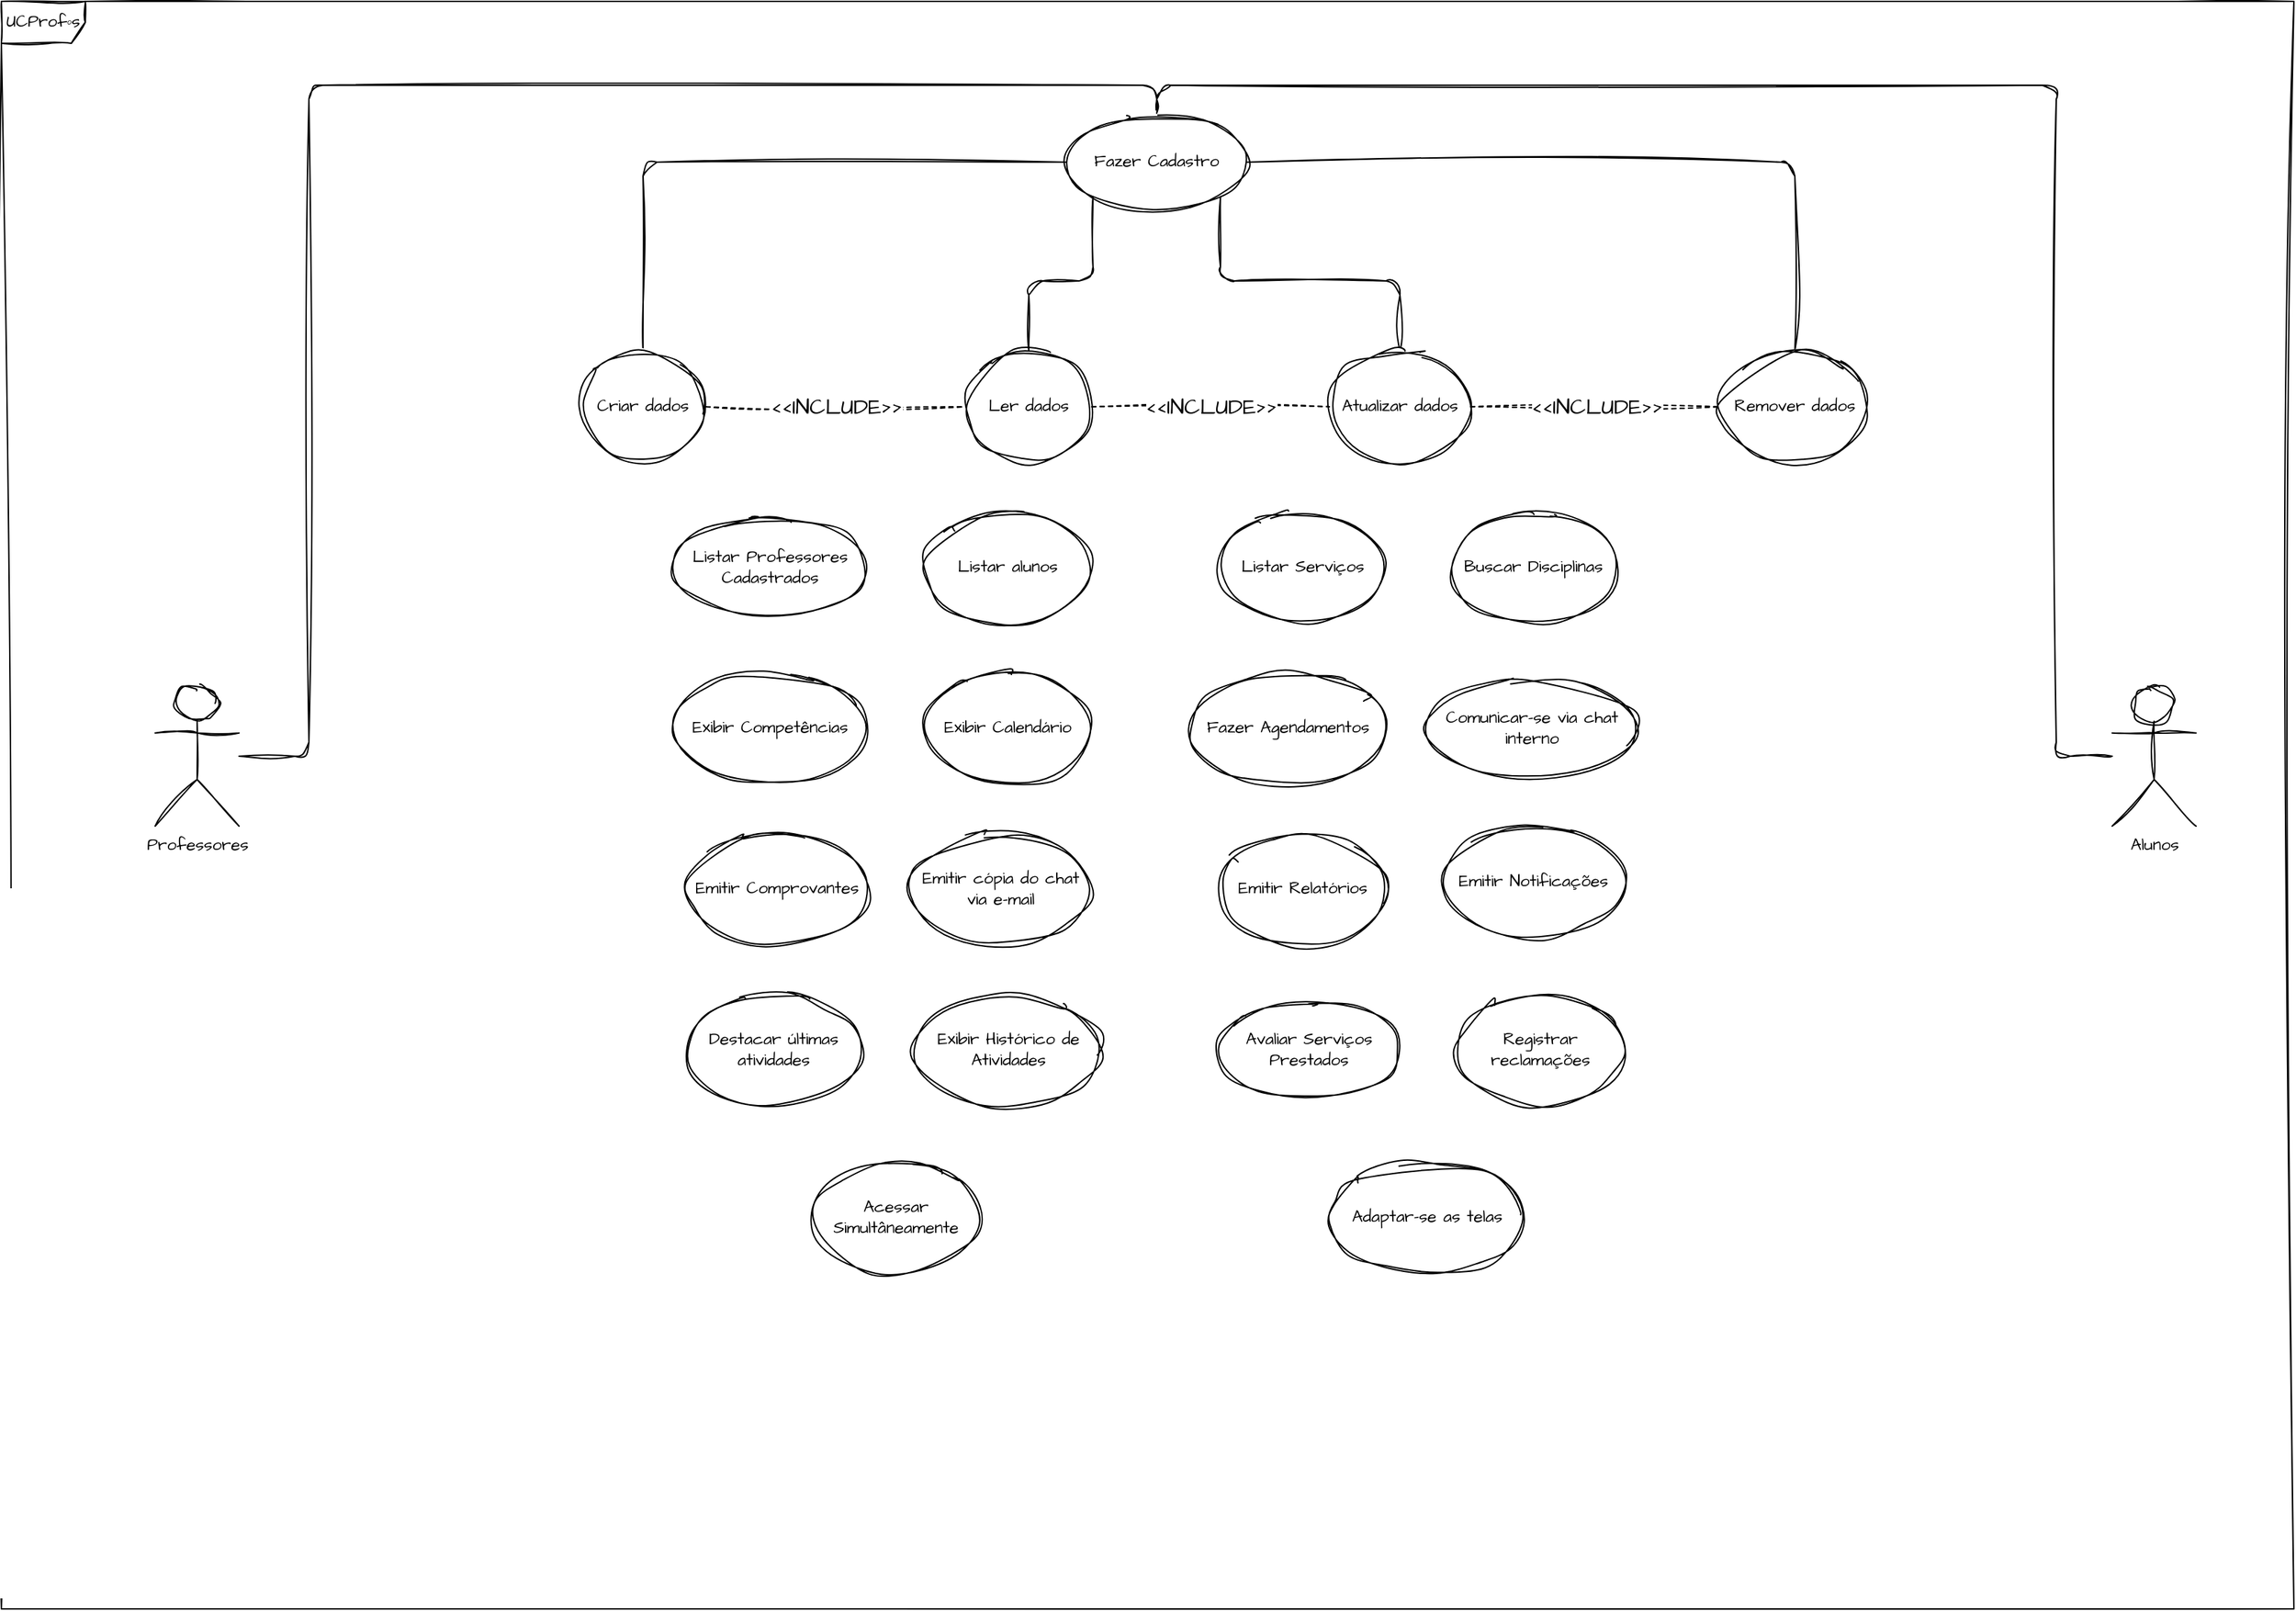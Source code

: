 <mxfile version="21.2.7" type="github">
  <diagram name="Página-1" id="oaLF5jLpRGnT7tSJAdiF">
    <mxGraphModel dx="1173" dy="645" grid="1" gridSize="10" guides="1" tooltips="1" connect="1" arrows="1" fold="1" page="1" pageScale="1" pageWidth="827" pageHeight="1169" math="0" shadow="0">
      <root>
        <mxCell id="0" />
        <mxCell id="1" parent="0" />
        <mxCell id="wbWdzYsicA0NpR2OB0Uz-14" value="UCProfºs" style="shape=umlFrame;whiteSpace=wrap;html=1;pointerEvents=0;rounded=1;sketch=1;curveFitting=1;jiggle=2;fontFamily=Architects Daughter;fontSource=https%3A%2F%2Ffonts.googleapis.com%2Fcss%3Ffamily%3DArchitects%2BDaughter;movable=1;resizable=1;rotatable=1;deletable=1;editable=1;locked=0;connectable=1;" parent="1" vertex="1">
          <mxGeometry width="1640" height="1150" as="geometry" />
        </mxCell>
        <mxCell id="wbWdzYsicA0NpR2OB0Uz-7" value="Professores" style="shape=umlActor;verticalLabelPosition=bottom;verticalAlign=top;html=1;outlineConnect=0;fontFamily=Architects Daughter;rounded=1;sketch=1;curveFitting=1;jiggle=2;fontSource=https%3A%2F%2Ffonts.googleapis.com%2Fcss%3Ffamily%3DArchitects%2BDaughter;" parent="1" vertex="1">
          <mxGeometry x="110" y="490" width="60" height="100" as="geometry" />
        </mxCell>
        <mxCell id="IsBCzvGh0QWUTwvGIreg-42" style="edgeStyle=orthogonalEdgeStyle;rounded=1;orthogonalLoop=1;jettySize=auto;html=1;entryX=0.5;entryY=0;entryDx=0;entryDy=0;endArrow=none;endFill=0;sketch=1;curveFitting=1;jiggle=2;" edge="1" parent="1" source="wbWdzYsicA0NpR2OB0Uz-8" target="nF1NzAfB5qry7xLQjHOA-1">
          <mxGeometry relative="1" as="geometry">
            <Array as="points">
              <mxPoint x="1470" y="540" />
              <mxPoint x="1470" y="60" />
              <mxPoint x="827" y="60" />
            </Array>
          </mxGeometry>
        </mxCell>
        <mxCell id="nF1NzAfB5qry7xLQjHOA-1" value="Fazer Cadastro" style="ellipse;whiteSpace=wrap;html=1;fontFamily=Architects Daughter;rounded=1;sketch=1;curveFitting=1;jiggle=2;fontSource=https%3A%2F%2Ffonts.googleapis.com%2Fcss%3Ffamily%3DArchitects%2BDaughter;" parent="1" vertex="1">
          <mxGeometry x="762" y="80" width="129" height="70" as="geometry" />
        </mxCell>
        <mxCell id="nF1NzAfB5qry7xLQjHOA-2" value="Listar Professores Cadastrados" style="ellipse;whiteSpace=wrap;html=1;fontFamily=Architects Daughter;rounded=1;sketch=1;curveFitting=1;jiggle=2;fontSource=https%3A%2F%2Ffonts.googleapis.com%2Fcss%3Ffamily%3DArchitects%2BDaughter;" parent="1" vertex="1">
          <mxGeometry x="480" y="370" width="140" height="70" as="geometry" />
        </mxCell>
        <mxCell id="nF1NzAfB5qry7xLQjHOA-3" value="Avaliar Serviços Prestados" style="ellipse;whiteSpace=wrap;html=1;fontFamily=Architects Daughter;rounded=1;sketch=1;curveFitting=1;jiggle=2;fontSource=https%3A%2F%2Ffonts.googleapis.com%2Fcss%3Ffamily%3DArchitects%2BDaughter;" parent="1" vertex="1">
          <mxGeometry x="870" y="715" width="131" height="70" as="geometry" />
        </mxCell>
        <mxCell id="nF1NzAfB5qry7xLQjHOA-4" value="Comunicar-se via chat interno" style="ellipse;whiteSpace=wrap;html=1;fontFamily=Architects Daughter;rounded=1;sketch=1;curveFitting=1;jiggle=2;fontSource=https%3A%2F%2Ffonts.googleapis.com%2Fcss%3Ffamily%3DArchitects%2BDaughter;" parent="1" vertex="1">
          <mxGeometry x="1020" y="485" width="150" height="70" as="geometry" />
        </mxCell>
        <mxCell id="IsBCzvGh0QWUTwvGIreg-1" value="Exibir Calendário" style="ellipse;whiteSpace=wrap;html=1;fontFamily=Architects Daughter;rounded=1;sketch=1;curveFitting=1;jiggle=2;fontSource=https%3A%2F%2Ffonts.googleapis.com%2Fcss%3Ffamily%3DArchitects%2BDaughter;" vertex="1" parent="1">
          <mxGeometry x="660" y="480" width="120" height="80" as="geometry" />
        </mxCell>
        <mxCell id="IsBCzvGh0QWUTwvGIreg-3" value="Exibir Competências" style="ellipse;whiteSpace=wrap;html=1;fontFamily=Architects Daughter;rounded=1;sketch=1;curveFitting=1;jiggle=2;fontSource=https%3A%2F%2Ffonts.googleapis.com%2Fcss%3Ffamily%3DArchitects%2BDaughter;" vertex="1" parent="1">
          <mxGeometry x="480" y="480" width="140" height="80" as="geometry" />
        </mxCell>
        <mxCell id="IsBCzvGh0QWUTwvGIreg-6" value="Emitir Relatórios" style="ellipse;whiteSpace=wrap;html=1;fontFamily=Architects Daughter;rounded=1;sketch=1;curveFitting=1;jiggle=2;fontSource=https%3A%2F%2Ffonts.googleapis.com%2Fcss%3Ffamily%3DArchitects%2BDaughter;" vertex="1" parent="1">
          <mxGeometry x="871" y="595" width="120" height="80" as="geometry" />
        </mxCell>
        <mxCell id="IsBCzvGh0QWUTwvGIreg-7" value="Fazer Agendamentos" style="ellipse;whiteSpace=wrap;html=1;fontFamily=Architects Daughter;rounded=1;sketch=1;curveFitting=1;jiggle=2;fontSource=https%3A%2F%2Ffonts.googleapis.com%2Fcss%3Ffamily%3DArchitects%2BDaughter;" vertex="1" parent="1">
          <mxGeometry x="850" y="480" width="141" height="80" as="geometry" />
        </mxCell>
        <mxCell id="IsBCzvGh0QWUTwvGIreg-8" value="Listar Serviços" style="ellipse;whiteSpace=wrap;html=1;fontFamily=Architects Daughter;rounded=1;sketch=1;curveFitting=1;jiggle=2;fontSource=https%3A%2F%2Ffonts.googleapis.com%2Fcss%3Ffamily%3DArchitects%2BDaughter;" vertex="1" parent="1">
          <mxGeometry x="871" y="365" width="120" height="80" as="geometry" />
        </mxCell>
        <mxCell id="IsBCzvGh0QWUTwvGIreg-9" value="Emitir Comprovantes" style="ellipse;whiteSpace=wrap;html=1;fontFamily=Architects Daughter;rounded=1;sketch=1;curveFitting=1;jiggle=2;fontSource=https%3A%2F%2Ffonts.googleapis.com%2Fcss%3Ffamily%3DArchitects%2BDaughter;" vertex="1" parent="1">
          <mxGeometry x="490" y="595" width="130" height="80" as="geometry" />
        </mxCell>
        <mxCell id="IsBCzvGh0QWUTwvGIreg-10" value="Buscar Disciplinas" style="ellipse;whiteSpace=wrap;html=1;fontFamily=Architects Daughter;rounded=1;sketch=1;curveFitting=1;jiggle=2;fontSource=https%3A%2F%2Ffonts.googleapis.com%2Fcss%3Ffamily%3DArchitects%2BDaughter;" vertex="1" parent="1">
          <mxGeometry x="1036" y="365" width="120" height="80" as="geometry" />
        </mxCell>
        <mxCell id="IsBCzvGh0QWUTwvGIreg-11" value="Emitir Notificações" style="ellipse;whiteSpace=wrap;html=1;fontFamily=Architects Daughter;rounded=1;sketch=1;curveFitting=1;jiggle=2;fontSource=https%3A%2F%2Ffonts.googleapis.com%2Fcss%3Ffamily%3DArchitects%2BDaughter;" vertex="1" parent="1">
          <mxGeometry x="1030" y="590" width="132" height="80" as="geometry" />
        </mxCell>
        <mxCell id="IsBCzvGh0QWUTwvGIreg-12" value="Exibir Histórico de Atividades" style="ellipse;whiteSpace=wrap;html=1;fontFamily=Architects Daughter;rounded=1;sketch=1;curveFitting=1;jiggle=2;fontSource=https%3A%2F%2Ffonts.googleapis.com%2Fcss%3Ffamily%3DArchitects%2BDaughter;" vertex="1" parent="1">
          <mxGeometry x="652.75" y="710" width="134.5" height="80" as="geometry" />
        </mxCell>
        <mxCell id="IsBCzvGh0QWUTwvGIreg-13" value="Acessar Simultâneamente" style="ellipse;whiteSpace=wrap;html=1;fontFamily=Architects Daughter;rounded=1;sketch=1;curveFitting=1;jiggle=2;fontSource=https%3A%2F%2Ffonts.googleapis.com%2Fcss%3Ffamily%3DArchitects%2BDaughter;" vertex="1" parent="1">
          <mxGeometry x="580" y="830" width="120" height="80" as="geometry" />
        </mxCell>
        <mxCell id="IsBCzvGh0QWUTwvGIreg-14" value="Adaptar-se as telas" style="ellipse;whiteSpace=wrap;html=1;fontFamily=Architects Daughter;rounded=1;sketch=1;curveFitting=1;jiggle=2;fontSource=https%3A%2F%2Ffonts.googleapis.com%2Fcss%3Ffamily%3DArchitects%2BDaughter;" vertex="1" parent="1">
          <mxGeometry x="950" y="830" width="140" height="80" as="geometry" />
        </mxCell>
        <mxCell id="IsBCzvGh0QWUTwvGIreg-15" value="Listar alunos" style="ellipse;whiteSpace=wrap;html=1;fontFamily=Architects Daughter;rounded=1;sketch=1;curveFitting=1;jiggle=2;fontSource=https%3A%2F%2Ffonts.googleapis.com%2Fcss%3Ffamily%3DArchitects%2BDaughter;" vertex="1" parent="1">
          <mxGeometry x="660" y="365" width="120" height="80" as="geometry" />
        </mxCell>
        <mxCell id="IsBCzvGh0QWUTwvGIreg-16" value="Registrar reclamações" style="ellipse;whiteSpace=wrap;html=1;fontFamily=Architects Daughter;rounded=1;sketch=1;curveFitting=1;jiggle=2;fontSource=https%3A%2F%2Ffonts.googleapis.com%2Fcss%3Ffamily%3DArchitects%2BDaughter;" vertex="1" parent="1">
          <mxGeometry x="1040" y="710" width="122" height="80" as="geometry" />
        </mxCell>
        <mxCell id="IsBCzvGh0QWUTwvGIreg-17" value="Destacar últimas atividades" style="ellipse;whiteSpace=wrap;html=1;fontFamily=Architects Daughter;rounded=1;sketch=1;curveFitting=1;jiggle=2;fontSource=https%3A%2F%2Ffonts.googleapis.com%2Fcss%3Ffamily%3DArchitects%2BDaughter;" vertex="1" parent="1">
          <mxGeometry x="490" y="710" width="125" height="80" as="geometry" />
        </mxCell>
        <mxCell id="IsBCzvGh0QWUTwvGIreg-18" value="Emitir cópia do chat via e-mail" style="ellipse;whiteSpace=wrap;html=1;fontFamily=Architects Daughter;rounded=1;sketch=1;curveFitting=1;jiggle=2;fontSource=https%3A%2F%2Ffonts.googleapis.com%2Fcss%3Ffamily%3DArchitects%2BDaughter;" vertex="1" parent="1">
          <mxGeometry x="650" y="595" width="130" height="80" as="geometry" />
        </mxCell>
        <mxCell id="IsBCzvGh0QWUTwvGIreg-33" style="edgeStyle=orthogonalEdgeStyle;rounded=1;orthogonalLoop=1;jettySize=auto;html=1;entryX=0;entryY=1;entryDx=0;entryDy=0;endArrow=none;endFill=0;sketch=1;curveFitting=1;jiggle=2;" edge="1" parent="1" source="IsBCzvGh0QWUTwvGIreg-19" target="nF1NzAfB5qry7xLQjHOA-1">
          <mxGeometry relative="1" as="geometry" />
        </mxCell>
        <mxCell id="IsBCzvGh0QWUTwvGIreg-19" value="Ler dados" style="ellipse;whiteSpace=wrap;html=1;fontFamily=Architects Daughter;rounded=1;sketch=1;curveFitting=1;jiggle=2;fontSource=https%3A%2F%2Ffonts.googleapis.com%2Fcss%3Ffamily%3DArchitects%2BDaughter;" vertex="1" parent="1">
          <mxGeometry x="690" y="250" width="90" height="80" as="geometry" />
        </mxCell>
        <mxCell id="IsBCzvGh0QWUTwvGIreg-34" style="edgeStyle=orthogonalEdgeStyle;rounded=1;orthogonalLoop=1;jettySize=auto;html=1;exitX=0.5;exitY=0;exitDx=0;exitDy=0;entryX=1;entryY=1;entryDx=0;entryDy=0;endArrow=none;endFill=0;sketch=1;curveFitting=1;jiggle=2;" edge="1" parent="1" source="IsBCzvGh0QWUTwvGIreg-20" target="nF1NzAfB5qry7xLQjHOA-1">
          <mxGeometry relative="1" as="geometry" />
        </mxCell>
        <mxCell id="IsBCzvGh0QWUTwvGIreg-20" value="Atualizar dados" style="ellipse;whiteSpace=wrap;html=1;fontFamily=Architects Daughter;rounded=1;sketch=1;curveFitting=1;jiggle=2;fontSource=https%3A%2F%2Ffonts.googleapis.com%2Fcss%3Ffamily%3DArchitects%2BDaughter;" vertex="1" parent="1">
          <mxGeometry x="950" y="250" width="101" height="80" as="geometry" />
        </mxCell>
        <mxCell id="IsBCzvGh0QWUTwvGIreg-35" style="edgeStyle=orthogonalEdgeStyle;rounded=1;orthogonalLoop=1;jettySize=auto;html=1;exitX=0.5;exitY=0;exitDx=0;exitDy=0;entryX=1;entryY=0.5;entryDx=0;entryDy=0;endArrow=none;endFill=0;sketch=1;curveFitting=1;jiggle=2;" edge="1" parent="1" source="IsBCzvGh0QWUTwvGIreg-21" target="nF1NzAfB5qry7xLQjHOA-1">
          <mxGeometry relative="1" as="geometry" />
        </mxCell>
        <mxCell id="IsBCzvGh0QWUTwvGIreg-21" value="Remover dados" style="ellipse;whiteSpace=wrap;html=1;fontFamily=Architects Daughter;rounded=1;sketch=1;curveFitting=1;jiggle=2;fontSource=https%3A%2F%2Ffonts.googleapis.com%2Fcss%3Ffamily%3DArchitects%2BDaughter;" vertex="1" parent="1">
          <mxGeometry x="1230" y="250" width="106" height="80" as="geometry" />
        </mxCell>
        <mxCell id="IsBCzvGh0QWUTwvGIreg-38" style="edgeStyle=orthogonalEdgeStyle;rounded=1;orthogonalLoop=1;jettySize=auto;html=1;exitX=0.5;exitY=0;exitDx=0;exitDy=0;entryX=0;entryY=0.5;entryDx=0;entryDy=0;endArrow=none;endFill=0;sketch=1;curveFitting=1;jiggle=2;" edge="1" parent="1" source="IsBCzvGh0QWUTwvGIreg-22" target="nF1NzAfB5qry7xLQjHOA-1">
          <mxGeometry relative="1" as="geometry" />
        </mxCell>
        <mxCell id="IsBCzvGh0QWUTwvGIreg-22" value="Criar dados" style="ellipse;whiteSpace=wrap;html=1;fontFamily=Architects Daughter;rounded=1;sketch=1;curveFitting=1;jiggle=2;fontSource=https%3A%2F%2Ffonts.googleapis.com%2Fcss%3Ffamily%3DArchitects%2BDaughter;" vertex="1" parent="1">
          <mxGeometry x="414" y="250" width="90" height="80" as="geometry" />
        </mxCell>
        <mxCell id="IsBCzvGh0QWUTwvGIreg-43" value="" style="edgeStyle=orthogonalEdgeStyle;rounded=1;orthogonalLoop=1;jettySize=auto;html=1;entryX=0.5;entryY=0;entryDx=0;entryDy=0;endArrow=none;endFill=0;sketch=1;curveFitting=1;jiggle=2;" edge="1" parent="1" source="wbWdzYsicA0NpR2OB0Uz-7" target="nF1NzAfB5qry7xLQjHOA-1">
          <mxGeometry relative="1" as="geometry">
            <mxPoint x="170" y="540" as="sourcePoint" />
            <mxPoint x="827" y="80" as="targetPoint" />
            <Array as="points">
              <mxPoint x="220" y="540" />
              <mxPoint x="220" y="60" />
              <mxPoint x="827" y="60" />
            </Array>
          </mxGeometry>
        </mxCell>
        <mxCell id="wbWdzYsicA0NpR2OB0Uz-8" value="Alunos" style="shape=umlActor;verticalLabelPosition=bottom;verticalAlign=top;html=1;outlineConnect=0;fontFamily=Architects Daughter;rounded=1;sketch=1;curveFitting=1;jiggle=2;fontSource=https%3A%2F%2Ffonts.googleapis.com%2Fcss%3Ffamily%3DArchitects%2BDaughter;" parent="1" vertex="1">
          <mxGeometry x="1510" y="490" width="60" height="100" as="geometry" />
        </mxCell>
        <mxCell id="IsBCzvGh0QWUTwvGIreg-45" value="&amp;lt;&amp;lt;INCLUDE&amp;gt;&amp;gt;" style="endArrow=none;endSize=12;dashed=1;html=1;rounded=1;sketch=1;hachureGap=4;jiggle=2;curveFitting=1;fontFamily=Architects Daughter;fontSource=https%3A%2F%2Ffonts.googleapis.com%2Fcss%3Ffamily%3DArchitects%2BDaughter;fontSize=16;exitX=1;exitY=0.5;exitDx=0;exitDy=0;endFill=0;" edge="1" parent="1" source="IsBCzvGh0QWUTwvGIreg-22">
          <mxGeometry width="160" relative="1" as="geometry">
            <mxPoint x="520" y="290" as="sourcePoint" />
            <mxPoint x="690" y="290" as="targetPoint" />
          </mxGeometry>
        </mxCell>
        <mxCell id="IsBCzvGh0QWUTwvGIreg-47" value="&amp;lt;&amp;lt;INCLUDE&amp;gt;&amp;gt;" style="endArrow=none;endSize=12;dashed=1;html=1;rounded=1;sketch=1;hachureGap=4;jiggle=2;curveFitting=1;fontFamily=Architects Daughter;fontSource=https%3A%2F%2Ffonts.googleapis.com%2Fcss%3Ffamily%3DArchitects%2BDaughter;fontSize=16;exitX=1;exitY=0.5;exitDx=0;exitDy=0;entryX=0;entryY=0.5;entryDx=0;entryDy=0;endFill=0;" edge="1" parent="1" source="IsBCzvGh0QWUTwvGIreg-19" target="IsBCzvGh0QWUTwvGIreg-20">
          <mxGeometry width="160" relative="1" as="geometry">
            <mxPoint x="705" y="289.33" as="sourcePoint" />
            <mxPoint x="890" y="290" as="targetPoint" />
          </mxGeometry>
        </mxCell>
        <mxCell id="IsBCzvGh0QWUTwvGIreg-48" value="&amp;lt;&amp;lt;INCLUDE&amp;gt;&amp;gt;" style="endArrow=none;endSize=12;dashed=1;html=1;rounded=1;sketch=1;hachureGap=4;jiggle=2;curveFitting=1;fontFamily=Architects Daughter;fontSource=https%3A%2F%2Ffonts.googleapis.com%2Fcss%3Ffamily%3DArchitects%2BDaughter;fontSize=16;exitX=1;exitY=0.5;exitDx=0;exitDy=0;entryX=0;entryY=0.5;entryDx=0;entryDy=0;endFill=0;" edge="1" parent="1" source="IsBCzvGh0QWUTwvGIreg-20" target="IsBCzvGh0QWUTwvGIreg-21">
          <mxGeometry width="160" relative="1" as="geometry">
            <mxPoint x="1020" y="210" as="sourcePoint" />
            <mxPoint x="1190" y="210" as="targetPoint" />
          </mxGeometry>
        </mxCell>
      </root>
    </mxGraphModel>
  </diagram>
</mxfile>
